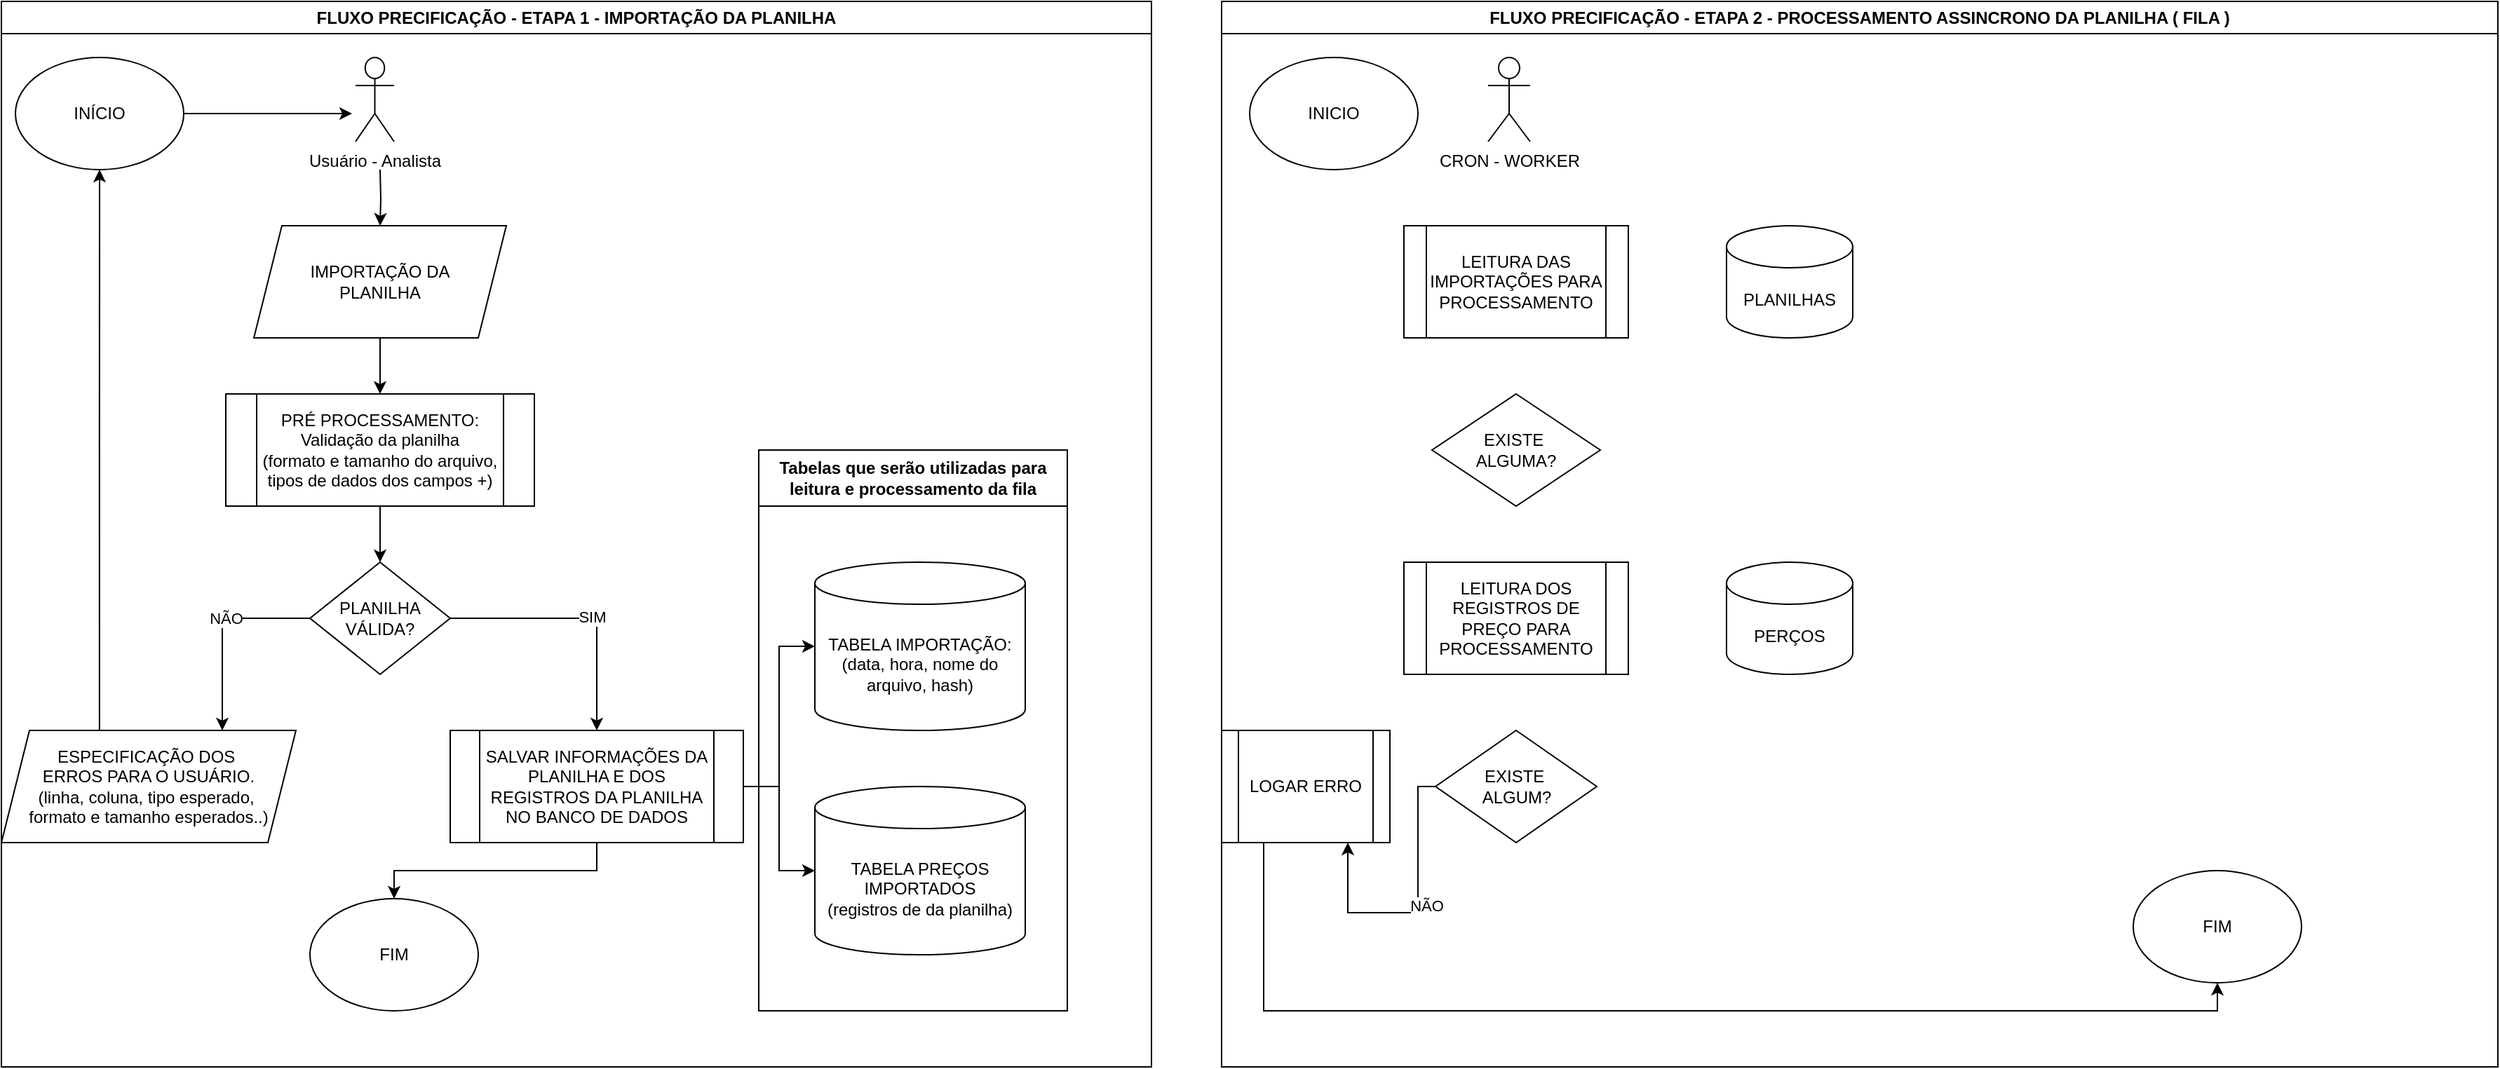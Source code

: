 <mxfile version="26.1.3">
  <diagram name="Página-1" id="i9XaXvYdxdOAV8TFWX1j">
    <mxGraphModel dx="1615" dy="803" grid="1" gridSize="10" guides="1" tooltips="1" connect="1" arrows="1" fold="1" page="1" pageScale="1" pageWidth="827" pageHeight="1169" math="0" shadow="0">
      <root>
        <mxCell id="0" />
        <mxCell id="1" parent="0" />
        <mxCell id="b1GH7w7uPSiFBpgvMQmm-47" style="edgeStyle=orthogonalEdgeStyle;rounded=0;orthogonalLoop=1;jettySize=auto;html=1;" edge="1" parent="1" source="b1GH7w7uPSiFBpgvMQmm-1">
          <mxGeometry relative="1" as="geometry">
            <mxPoint x="250" y="80" as="targetPoint" />
          </mxGeometry>
        </mxCell>
        <mxCell id="b1GH7w7uPSiFBpgvMQmm-1" value="INÍCIO" style="ellipse;whiteSpace=wrap;html=1;" vertex="1" parent="1">
          <mxGeometry x="10" y="40" width="120" height="80" as="geometry" />
        </mxCell>
        <mxCell id="b1GH7w7uPSiFBpgvMQmm-51" style="edgeStyle=orthogonalEdgeStyle;rounded=0;orthogonalLoop=1;jettySize=auto;html=1;" edge="1" parent="1" target="b1GH7w7uPSiFBpgvMQmm-5">
          <mxGeometry relative="1" as="geometry">
            <mxPoint x="270" y="120" as="sourcePoint" />
          </mxGeometry>
        </mxCell>
        <mxCell id="b1GH7w7uPSiFBpgvMQmm-3" value="Usuário - Analista" style="shape=umlActor;verticalLabelPosition=bottom;verticalAlign=top;html=1;outlineConnect=0;" vertex="1" parent="1">
          <mxGeometry x="252.5" y="40" width="27.5" height="60" as="geometry" />
        </mxCell>
        <mxCell id="b1GH7w7uPSiFBpgvMQmm-9" style="edgeStyle=orthogonalEdgeStyle;rounded=0;orthogonalLoop=1;jettySize=auto;html=1;exitX=0.5;exitY=1;exitDx=0;exitDy=0;entryX=0.5;entryY=0;entryDx=0;entryDy=0;" edge="1" parent="1" source="b1GH7w7uPSiFBpgvMQmm-5" target="b1GH7w7uPSiFBpgvMQmm-8">
          <mxGeometry relative="1" as="geometry" />
        </mxCell>
        <mxCell id="b1GH7w7uPSiFBpgvMQmm-5" value="IMPORTAÇÃO DA &lt;br&gt;PLANILHA" style="shape=parallelogram;perimeter=parallelogramPerimeter;whiteSpace=wrap;html=1;fixedSize=1;labelPadding=0;" vertex="1" parent="1">
          <mxGeometry x="180" y="160" width="180" height="80" as="geometry" />
        </mxCell>
        <mxCell id="b1GH7w7uPSiFBpgvMQmm-31" style="edgeStyle=orthogonalEdgeStyle;rounded=0;orthogonalLoop=1;jettySize=auto;html=1;exitX=0.5;exitY=1;exitDx=0;exitDy=0;entryX=0.5;entryY=0;entryDx=0;entryDy=0;" edge="1" parent="1" source="b1GH7w7uPSiFBpgvMQmm-8" target="b1GH7w7uPSiFBpgvMQmm-30">
          <mxGeometry relative="1" as="geometry" />
        </mxCell>
        <mxCell id="b1GH7w7uPSiFBpgvMQmm-8" value="PRÉ PROCESSAMENTO:&lt;br&gt;Validação da planilha&lt;br&gt;(formato e tamanho do arquivo, tipos de dados dos campos +)" style="shape=process;whiteSpace=wrap;html=1;backgroundOutline=1;" vertex="1" parent="1">
          <mxGeometry x="160" y="280" width="220" height="80" as="geometry" />
        </mxCell>
        <mxCell id="b1GH7w7uPSiFBpgvMQmm-32" style="edgeStyle=orthogonalEdgeStyle;rounded=0;orthogonalLoop=1;jettySize=auto;html=1;exitX=0;exitY=0.5;exitDx=0;exitDy=0;entryX=0.75;entryY=0;entryDx=0;entryDy=0;" edge="1" parent="1" source="b1GH7w7uPSiFBpgvMQmm-30" target="b1GH7w7uPSiFBpgvMQmm-34">
          <mxGeometry relative="1" as="geometry">
            <mxPoint x="90" y="480" as="targetPoint" />
          </mxGeometry>
        </mxCell>
        <mxCell id="b1GH7w7uPSiFBpgvMQmm-33" value="NÃO" style="edgeLabel;html=1;align=center;verticalAlign=middle;resizable=0;points=[];" vertex="1" connectable="0" parent="b1GH7w7uPSiFBpgvMQmm-32">
          <mxGeometry x="-0.151" relative="1" as="geometry">
            <mxPoint as="offset" />
          </mxGeometry>
        </mxCell>
        <mxCell id="b1GH7w7uPSiFBpgvMQmm-36" style="edgeStyle=orthogonalEdgeStyle;rounded=0;orthogonalLoop=1;jettySize=auto;html=1;exitX=1;exitY=0.5;exitDx=0;exitDy=0;" edge="1" parent="1" source="b1GH7w7uPSiFBpgvMQmm-30" target="b1GH7w7uPSiFBpgvMQmm-35">
          <mxGeometry relative="1" as="geometry" />
        </mxCell>
        <mxCell id="b1GH7w7uPSiFBpgvMQmm-37" value="SIM" style="edgeLabel;html=1;align=center;verticalAlign=middle;resizable=0;points=[];" vertex="1" connectable="0" parent="b1GH7w7uPSiFBpgvMQmm-36">
          <mxGeometry x="0.089" y="1" relative="1" as="geometry">
            <mxPoint as="offset" />
          </mxGeometry>
        </mxCell>
        <mxCell id="b1GH7w7uPSiFBpgvMQmm-30" value="PLANILHA VÁLIDA?" style="rhombus;whiteSpace=wrap;html=1;" vertex="1" parent="1">
          <mxGeometry x="220" y="400" width="100" height="80" as="geometry" />
        </mxCell>
        <mxCell id="b1GH7w7uPSiFBpgvMQmm-44" style="edgeStyle=orthogonalEdgeStyle;rounded=0;orthogonalLoop=1;jettySize=auto;html=1;exitX=0.333;exitY=0.025;exitDx=0;exitDy=0;entryX=0.5;entryY=1;entryDx=0;entryDy=0;exitPerimeter=0;" edge="1" parent="1" source="b1GH7w7uPSiFBpgvMQmm-34" target="b1GH7w7uPSiFBpgvMQmm-1">
          <mxGeometry relative="1" as="geometry" />
        </mxCell>
        <mxCell id="b1GH7w7uPSiFBpgvMQmm-34" value="ESPECIFICAÇÃO DOS&amp;nbsp;&lt;div&gt;ERROS PARA O USUÁRIO.&lt;br&gt;(linha, coluna, tipo esperado,&amp;nbsp;&lt;/div&gt;&lt;div&gt;formato e tamanho esperados..)&lt;/div&gt;" style="shape=parallelogram;perimeter=parallelogramPerimeter;whiteSpace=wrap;html=1;fixedSize=1;" vertex="1" parent="1">
          <mxGeometry y="520" width="210" height="80" as="geometry" />
        </mxCell>
        <mxCell id="b1GH7w7uPSiFBpgvMQmm-39" style="edgeStyle=orthogonalEdgeStyle;rounded=0;orthogonalLoop=1;jettySize=auto;html=1;" edge="1" parent="1" source="b1GH7w7uPSiFBpgvMQmm-35" target="b1GH7w7uPSiFBpgvMQmm-38">
          <mxGeometry relative="1" as="geometry" />
        </mxCell>
        <mxCell id="b1GH7w7uPSiFBpgvMQmm-42" style="edgeStyle=orthogonalEdgeStyle;rounded=0;orthogonalLoop=1;jettySize=auto;html=1;" edge="1" parent="1" source="b1GH7w7uPSiFBpgvMQmm-35" target="b1GH7w7uPSiFBpgvMQmm-41">
          <mxGeometry relative="1" as="geometry" />
        </mxCell>
        <mxCell id="b1GH7w7uPSiFBpgvMQmm-67" style="edgeStyle=orthogonalEdgeStyle;rounded=0;orthogonalLoop=1;jettySize=auto;html=1;exitX=0.5;exitY=1;exitDx=0;exitDy=0;" edge="1" parent="1" source="b1GH7w7uPSiFBpgvMQmm-35" target="b1GH7w7uPSiFBpgvMQmm-66">
          <mxGeometry relative="1" as="geometry" />
        </mxCell>
        <mxCell id="b1GH7w7uPSiFBpgvMQmm-35" value="SALVAR INFORMAÇÕES DA PLANILHA E DOS REGISTROS DA PLANILHA NO BANCO DE DADOS" style="shape=process;whiteSpace=wrap;html=1;backgroundOutline=1;" vertex="1" parent="1">
          <mxGeometry x="320" y="520" width="209" height="80" as="geometry" />
        </mxCell>
        <mxCell id="b1GH7w7uPSiFBpgvMQmm-53" value="Tabelas que serão utilizadas para leitura e processamento da fila" style="swimlane;whiteSpace=wrap;html=1;startSize=40;" vertex="1" parent="1">
          <mxGeometry x="540" y="320" width="220" height="400" as="geometry" />
        </mxCell>
        <mxCell id="b1GH7w7uPSiFBpgvMQmm-60" value="FLUXO PRECIFICAÇÃO - ETAPA 2 - PROCESSAMENTO ASSINCRONO DA PLANILHA ( FILA )" style="swimlane;whiteSpace=wrap;html=1;" vertex="1" parent="1">
          <mxGeometry x="870" width="910" height="760" as="geometry" />
        </mxCell>
        <mxCell id="b1GH7w7uPSiFBpgvMQmm-61" value="INICIO" style="ellipse;whiteSpace=wrap;html=1;" vertex="1" parent="b1GH7w7uPSiFBpgvMQmm-60">
          <mxGeometry x="20" y="40" width="120" height="80" as="geometry" />
        </mxCell>
        <mxCell id="b1GH7w7uPSiFBpgvMQmm-62" value="CRON - WORKER" style="shape=umlActor;verticalLabelPosition=bottom;verticalAlign=top;html=1;outlineConnect=0;" vertex="1" parent="b1GH7w7uPSiFBpgvMQmm-60">
          <mxGeometry x="190" y="40" width="30" height="60" as="geometry" />
        </mxCell>
        <mxCell id="b1GH7w7uPSiFBpgvMQmm-63" value="LEITURA DAS IMPORTAÇÕES PARA PROCESSAMENTO" style="shape=process;whiteSpace=wrap;html=1;backgroundOutline=1;" vertex="1" parent="b1GH7w7uPSiFBpgvMQmm-60">
          <mxGeometry x="130" y="160" width="160" height="80" as="geometry" />
        </mxCell>
        <mxCell id="b1GH7w7uPSiFBpgvMQmm-64" value="PLANILHAS" style="shape=cylinder3;whiteSpace=wrap;html=1;boundedLbl=1;backgroundOutline=1;size=15;" vertex="1" parent="b1GH7w7uPSiFBpgvMQmm-60">
          <mxGeometry x="360" y="160" width="90" height="80" as="geometry" />
        </mxCell>
        <mxCell id="b1GH7w7uPSiFBpgvMQmm-65" value="EXISTE&amp;nbsp;&lt;div&gt;ALGUMA?&lt;/div&gt;" style="rhombus;whiteSpace=wrap;html=1;" vertex="1" parent="b1GH7w7uPSiFBpgvMQmm-60">
          <mxGeometry x="150" y="280" width="120" height="80" as="geometry" />
        </mxCell>
        <mxCell id="b1GH7w7uPSiFBpgvMQmm-68" value="FIM" style="ellipse;whiteSpace=wrap;html=1;" vertex="1" parent="b1GH7w7uPSiFBpgvMQmm-60">
          <mxGeometry x="650" y="620" width="120" height="80" as="geometry" />
        </mxCell>
        <mxCell id="b1GH7w7uPSiFBpgvMQmm-69" value="LEITURA DOS REGISTROS DE PREÇO PARA PROCESSAMENTO" style="shape=process;whiteSpace=wrap;html=1;backgroundOutline=1;" vertex="1" parent="b1GH7w7uPSiFBpgvMQmm-60">
          <mxGeometry x="130" y="400" width="160" height="80" as="geometry" />
        </mxCell>
        <mxCell id="b1GH7w7uPSiFBpgvMQmm-70" value="PERÇOS" style="shape=cylinder3;whiteSpace=wrap;html=1;boundedLbl=1;backgroundOutline=1;size=15;" vertex="1" parent="b1GH7w7uPSiFBpgvMQmm-60">
          <mxGeometry x="360" y="400" width="90" height="80" as="geometry" />
        </mxCell>
        <mxCell id="b1GH7w7uPSiFBpgvMQmm-78" value="" style="edgeStyle=orthogonalEdgeStyle;rounded=0;orthogonalLoop=1;jettySize=auto;html=1;" edge="1" parent="b1GH7w7uPSiFBpgvMQmm-60" source="b1GH7w7uPSiFBpgvMQmm-71" target="b1GH7w7uPSiFBpgvMQmm-72">
          <mxGeometry relative="1" as="geometry">
            <Array as="points">
              <mxPoint x="140" y="560" />
              <mxPoint x="140" y="650" />
              <mxPoint x="90" y="650" />
            </Array>
          </mxGeometry>
        </mxCell>
        <mxCell id="b1GH7w7uPSiFBpgvMQmm-79" value="NÃO" style="edgeLabel;html=1;align=center;verticalAlign=middle;resizable=0;points=[];" vertex="1" connectable="0" parent="b1GH7w7uPSiFBpgvMQmm-78">
          <mxGeometry x="-0.039" y="6" relative="1" as="geometry">
            <mxPoint as="offset" />
          </mxGeometry>
        </mxCell>
        <mxCell id="b1GH7w7uPSiFBpgvMQmm-71" value="EXISTE&amp;nbsp;&lt;div&gt;ALGUM?&lt;/div&gt;" style="rhombus;whiteSpace=wrap;html=1;" vertex="1" parent="b1GH7w7uPSiFBpgvMQmm-60">
          <mxGeometry x="152.5" y="520" width="115" height="80" as="geometry" />
        </mxCell>
        <mxCell id="b1GH7w7uPSiFBpgvMQmm-73" style="edgeStyle=orthogonalEdgeStyle;rounded=0;orthogonalLoop=1;jettySize=auto;html=1;entryX=0.5;entryY=1;entryDx=0;entryDy=0;" edge="1" parent="b1GH7w7uPSiFBpgvMQmm-60" source="b1GH7w7uPSiFBpgvMQmm-72" target="b1GH7w7uPSiFBpgvMQmm-68">
          <mxGeometry relative="1" as="geometry">
            <Array as="points">
              <mxPoint x="30" y="720" />
              <mxPoint x="710" y="720" />
            </Array>
          </mxGeometry>
        </mxCell>
        <mxCell id="b1GH7w7uPSiFBpgvMQmm-72" value="LOGAR ERRO" style="shape=process;whiteSpace=wrap;html=1;backgroundOutline=1;" vertex="1" parent="b1GH7w7uPSiFBpgvMQmm-60">
          <mxGeometry y="520" width="120" height="80" as="geometry" />
        </mxCell>
        <mxCell id="b1GH7w7uPSiFBpgvMQmm-57" value="FLUXO PRECIFICAÇÃO - ETAPA 1 - IMPORTAÇÃO DA PLANILHA" style="swimlane;whiteSpace=wrap;html=1;" vertex="1" parent="1">
          <mxGeometry width="820" height="760" as="geometry" />
        </mxCell>
        <mxCell id="b1GH7w7uPSiFBpgvMQmm-38" value="TABELA IMPORTAÇÃO:&lt;br&gt;(data, hora, nome do arquivo, hash)" style="shape=cylinder3;whiteSpace=wrap;html=1;boundedLbl=1;backgroundOutline=1;size=15;" vertex="1" parent="b1GH7w7uPSiFBpgvMQmm-57">
          <mxGeometry x="580" y="400" width="150" height="120" as="geometry" />
        </mxCell>
        <mxCell id="b1GH7w7uPSiFBpgvMQmm-41" value="TABELA PREÇOS IMPORTADOS&lt;br&gt;(registros de da planilha)" style="shape=cylinder3;whiteSpace=wrap;html=1;boundedLbl=1;backgroundOutline=1;size=15;" vertex="1" parent="b1GH7w7uPSiFBpgvMQmm-57">
          <mxGeometry x="580" y="560" width="150" height="120" as="geometry" />
        </mxCell>
        <mxCell id="b1GH7w7uPSiFBpgvMQmm-66" value="FIM" style="ellipse;whiteSpace=wrap;html=1;" vertex="1" parent="b1GH7w7uPSiFBpgvMQmm-57">
          <mxGeometry x="220" y="640" width="120" height="80" as="geometry" />
        </mxCell>
      </root>
    </mxGraphModel>
  </diagram>
</mxfile>
